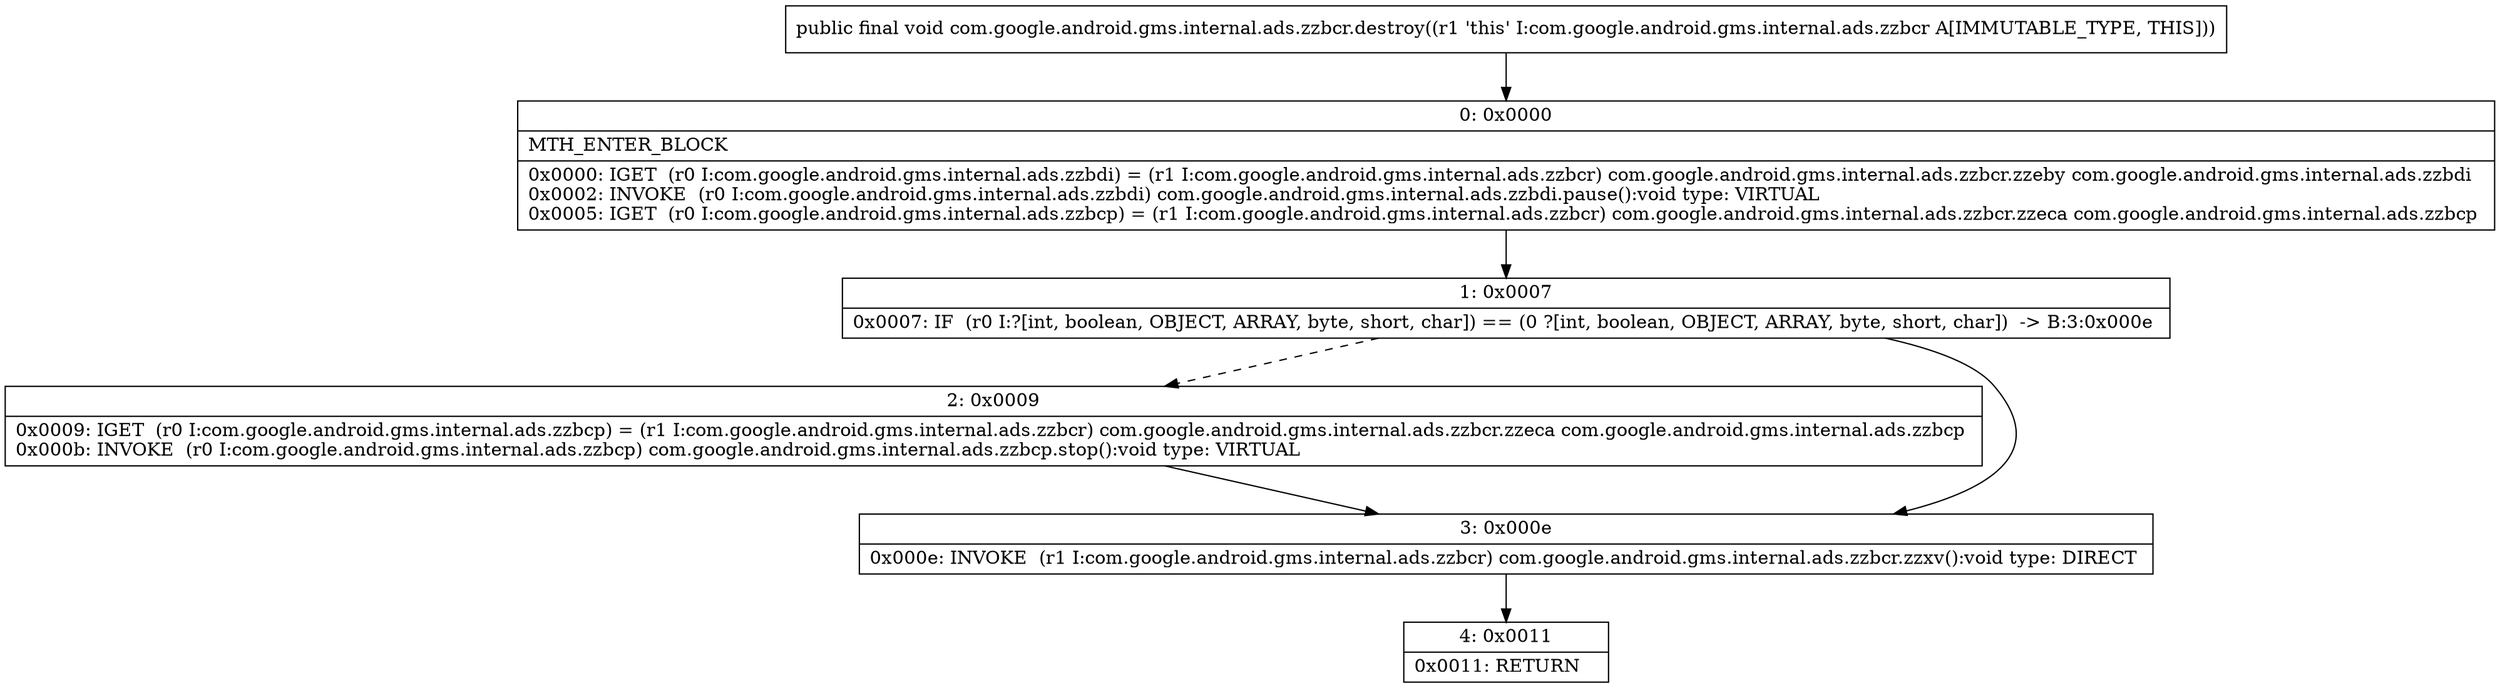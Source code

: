 digraph "CFG forcom.google.android.gms.internal.ads.zzbcr.destroy()V" {
Node_0 [shape=record,label="{0\:\ 0x0000|MTH_ENTER_BLOCK\l|0x0000: IGET  (r0 I:com.google.android.gms.internal.ads.zzbdi) = (r1 I:com.google.android.gms.internal.ads.zzbcr) com.google.android.gms.internal.ads.zzbcr.zzeby com.google.android.gms.internal.ads.zzbdi \l0x0002: INVOKE  (r0 I:com.google.android.gms.internal.ads.zzbdi) com.google.android.gms.internal.ads.zzbdi.pause():void type: VIRTUAL \l0x0005: IGET  (r0 I:com.google.android.gms.internal.ads.zzbcp) = (r1 I:com.google.android.gms.internal.ads.zzbcr) com.google.android.gms.internal.ads.zzbcr.zzeca com.google.android.gms.internal.ads.zzbcp \l}"];
Node_1 [shape=record,label="{1\:\ 0x0007|0x0007: IF  (r0 I:?[int, boolean, OBJECT, ARRAY, byte, short, char]) == (0 ?[int, boolean, OBJECT, ARRAY, byte, short, char])  \-\> B:3:0x000e \l}"];
Node_2 [shape=record,label="{2\:\ 0x0009|0x0009: IGET  (r0 I:com.google.android.gms.internal.ads.zzbcp) = (r1 I:com.google.android.gms.internal.ads.zzbcr) com.google.android.gms.internal.ads.zzbcr.zzeca com.google.android.gms.internal.ads.zzbcp \l0x000b: INVOKE  (r0 I:com.google.android.gms.internal.ads.zzbcp) com.google.android.gms.internal.ads.zzbcp.stop():void type: VIRTUAL \l}"];
Node_3 [shape=record,label="{3\:\ 0x000e|0x000e: INVOKE  (r1 I:com.google.android.gms.internal.ads.zzbcr) com.google.android.gms.internal.ads.zzbcr.zzxv():void type: DIRECT \l}"];
Node_4 [shape=record,label="{4\:\ 0x0011|0x0011: RETURN   \l}"];
MethodNode[shape=record,label="{public final void com.google.android.gms.internal.ads.zzbcr.destroy((r1 'this' I:com.google.android.gms.internal.ads.zzbcr A[IMMUTABLE_TYPE, THIS])) }"];
MethodNode -> Node_0;
Node_0 -> Node_1;
Node_1 -> Node_2[style=dashed];
Node_1 -> Node_3;
Node_2 -> Node_3;
Node_3 -> Node_4;
}

